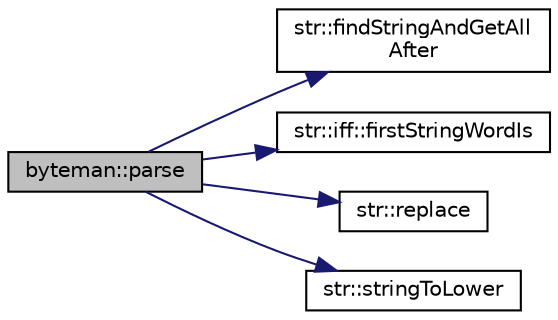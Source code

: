 digraph "byteman::parse"
{
 // INTERACTIVE_SVG=YES
 // LATEX_PDF_SIZE
  edge [fontname="Helvetica",fontsize="10",labelfontname="Helvetica",labelfontsize="10"];
  node [fontname="Helvetica",fontsize="10",shape=record];
  rankdir="LR";
  Node1 [label="byteman::parse",height=0.2,width=0.4,color="black", fillcolor="grey75", style="filled", fontcolor="black",tooltip=" "];
  Node1 -> Node2 [color="midnightblue",fontsize="10",style="solid",fontname="Helvetica"];
  Node2 [label="str::findStringAndGetAll\lAfter",height=0.2,width=0.4,color="black", fillcolor="white", style="filled",URL="$namespacestr.html#ad52e17559eb9285babed0f83c11b136d",tooltip="Finds std::string searchString inside checkedString and returns all to the right inside checkedString..."];
  Node1 -> Node3 [color="midnightblue",fontsize="10",style="solid",fontname="Helvetica"];
  Node3 [label="str::iff::firstStringWordIs",height=0.2,width=0.4,color="black", fillcolor="white", style="filled",URL="$namespacestr_1_1iff.html#ae05af07c11dbccb79c738faeb1c7b2d4",tooltip="Returns true if std::string checkedString's first word matches fully any of std::strings nextString o..."];
  Node1 -> Node4 [color="midnightblue",fontsize="10",style="solid",fontname="Helvetica"];
  Node4 [label="str::replace",height=0.2,width=0.4,color="black", fillcolor="white", style="filled",URL="$namespacestr.html#a2d2adf32604f4236cf7b7ca879653fec",tooltip="Replaces all instances of oldChar in std::string str with newChar and returns the resulting std::stri..."];
  Node1 -> Node5 [color="midnightblue",fontsize="10",style="solid",fontname="Helvetica"];
  Node5 [label="str::stringToLower",height=0.2,width=0.4,color="black", fillcolor="white", style="filled",URL="$namespacestr.html#a0bd38fabeadbabca285e6dd14d8cb1e3",tooltip="Replaces all uppercase characters in str with lowercase and returns the resulting std::string."];
}
